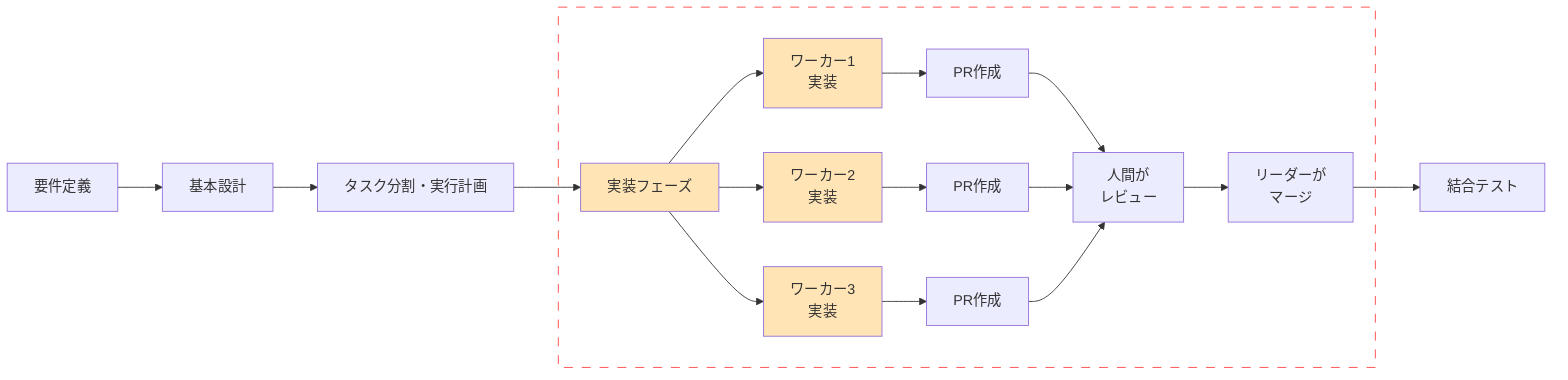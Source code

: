 flowchart LR
    A[要件定義] --> B[基本設計]
    B --> C[タスク分割・実行計画]
    C --> D[実装フェーズ]
    
    subgraph parallel [" "]
        D --> E1[ワーカー1<br/>実装]
        D --> E2[ワーカー2<br/>実装]
        D --> E3[ワーカー3<br/>実装]
        
        E1 --> F1[PR作成]
        E2 --> F2[PR作成]
        E3 --> F3[PR作成]
        
        F1 --> G[人間が<br/>レビュー]
        F2 --> G
        F3 --> G
        
        G --> H[リーダーが<br/>マージ]
    end
    
    H --> I[結合テスト]
    
    style parallel fill:none,stroke:#ff4444,stroke-dasharray: 10 10
    style D fill:#ffe4b5,color:#333
    style E1 fill:#ffe4b5,color:#333
    style E2 fill:#ffe4b5,color:#333
    style E3 fill:#ffe4b5,color:#333